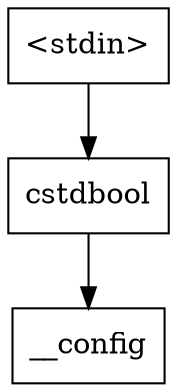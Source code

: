 digraph "dependencies" {
  header_0 [ shape="box", label="\<stdin\>" ];
  header_1 [ shape="box", label="cstdbool" ];
  header_2 [ shape="box", label="__config" ];
  header_0 -> header_1;
  header_1 -> header_2;
}